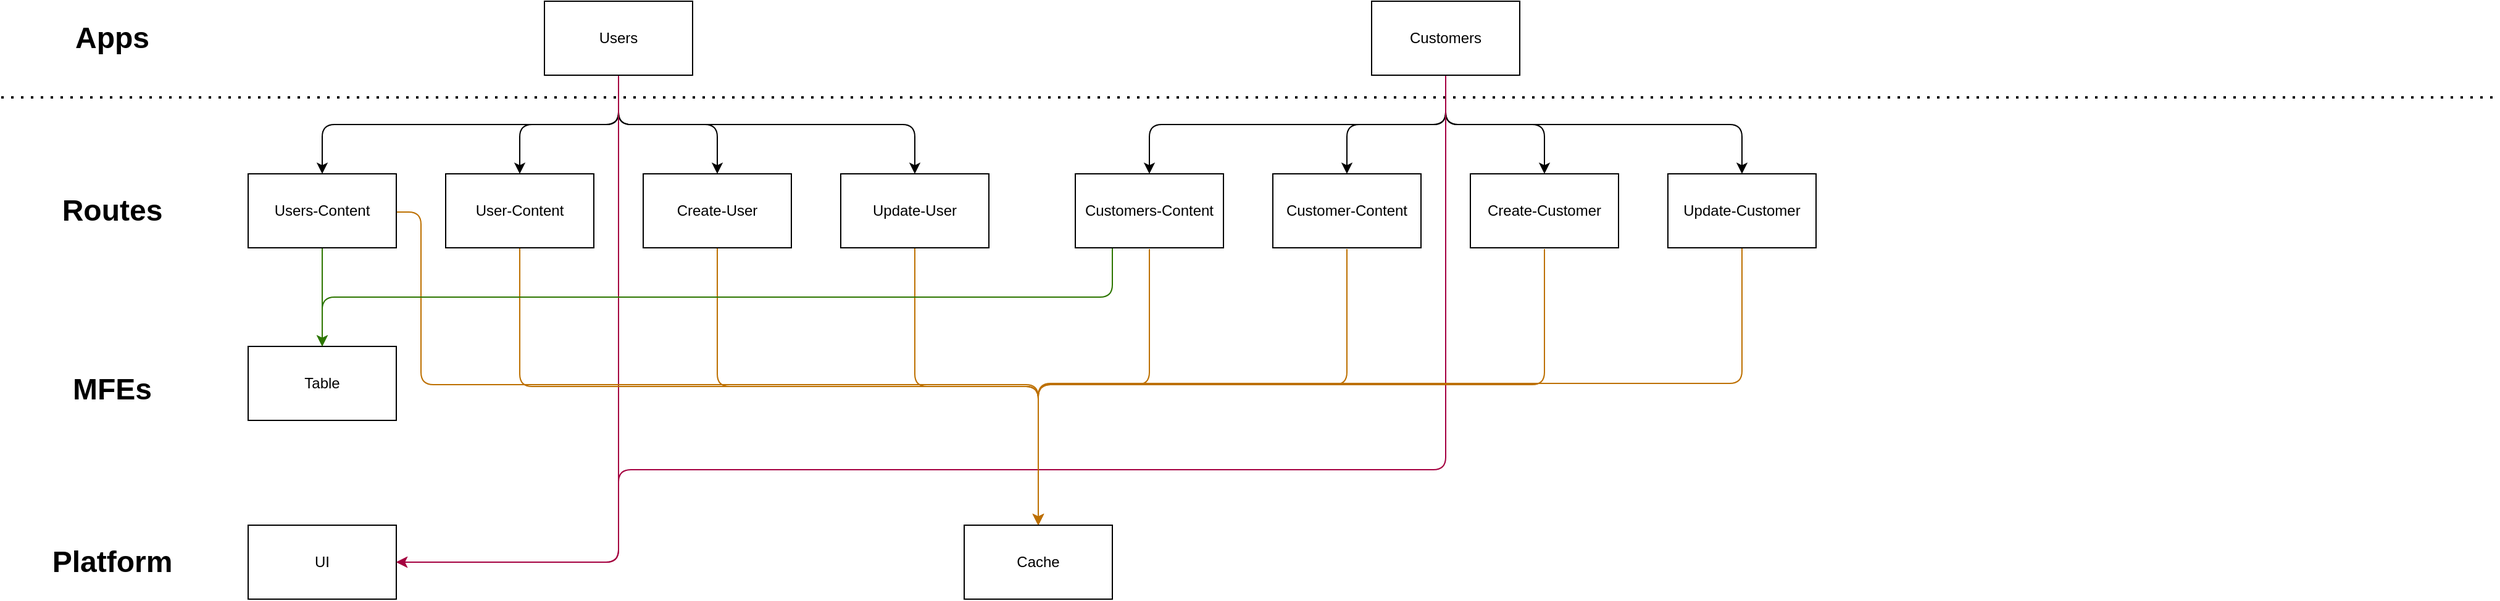 <mxfile>
    <diagram id="2qUQUTGB4DYSLTtqRWI2" name="Page-1">
        <mxGraphModel dx="1881" dy="520" grid="1" gridSize="10" guides="1" tooltips="1" connect="1" arrows="1" fold="1" page="1" pageScale="1" pageWidth="827" pageHeight="1169" math="0" shadow="0">
            <root>
                <mxCell id="0"/>
                <mxCell id="1" parent="0"/>
                <mxCell id="43" style="edgeStyle=elbowEdgeStyle;elbow=vertical;html=1;entryX=0.5;entryY=0;entryDx=0;entryDy=0;" edge="1" parent="1" source="2" target="38">
                    <mxGeometry relative="1" as="geometry"/>
                </mxCell>
                <mxCell id="44" style="edgeStyle=elbowEdgeStyle;elbow=vertical;html=1;entryX=0.5;entryY=0;entryDx=0;entryDy=0;" edge="1" parent="1" source="2" target="31">
                    <mxGeometry relative="1" as="geometry"/>
                </mxCell>
                <mxCell id="45" style="edgeStyle=elbowEdgeStyle;elbow=vertical;html=1;entryX=0.5;entryY=0;entryDx=0;entryDy=0;" edge="1" parent="1" source="2" target="33">
                    <mxGeometry relative="1" as="geometry"/>
                </mxCell>
                <mxCell id="46" style="edgeStyle=elbowEdgeStyle;elbow=vertical;html=1;entryX=0.5;entryY=0;entryDx=0;entryDy=0;" edge="1" parent="1" source="2" target="23">
                    <mxGeometry relative="1" as="geometry"/>
                </mxCell>
                <mxCell id="50" style="edgeStyle=elbowEdgeStyle;elbow=vertical;html=1;fillColor=#d80073;strokeColor=#A50040;" edge="1" parent="1" source="2" target="49">
                    <mxGeometry relative="1" as="geometry">
                        <Array as="points">
                            <mxPoint y="495"/>
                            <mxPoint x="100" y="510"/>
                        </Array>
                    </mxGeometry>
                </mxCell>
                <mxCell id="2" value="Users" style="rounded=0;whiteSpace=wrap;html=1;" vertex="1" parent="1">
                    <mxGeometry x="40" y="40" width="120" height="60" as="geometry"/>
                </mxCell>
                <mxCell id="68" style="edgeStyle=elbowEdgeStyle;elbow=vertical;html=1;entryX=0.5;entryY=0;entryDx=0;entryDy=0;fillColor=#f0a30a;strokeColor=#BD7000;" edge="1" parent="1" source="23" target="63">
                    <mxGeometry relative="1" as="geometry"/>
                </mxCell>
                <mxCell id="23" value="Update-User" style="rounded=0;whiteSpace=wrap;html=1;" vertex="1" parent="1">
                    <mxGeometry x="280" y="180" width="120" height="60" as="geometry"/>
                </mxCell>
                <mxCell id="25" value="&lt;h1&gt;Apps&lt;/h1&gt;" style="text;html=1;strokeColor=none;fillColor=none;align=center;verticalAlign=middle;whiteSpace=wrap;rounded=0;" vertex="1" parent="1">
                    <mxGeometry x="-340" y="55" width="60" height="30" as="geometry"/>
                </mxCell>
                <mxCell id="27" value="&lt;h1&gt;Routes&lt;/h1&gt;" style="text;html=1;strokeColor=none;fillColor=none;align=center;verticalAlign=middle;whiteSpace=wrap;rounded=0;" vertex="1" parent="1">
                    <mxGeometry x="-340" y="195" width="60" height="30" as="geometry"/>
                </mxCell>
                <mxCell id="28" value="&lt;h1&gt;MFEs&lt;/h1&gt;" style="text;html=1;strokeColor=none;fillColor=none;align=center;verticalAlign=middle;whiteSpace=wrap;rounded=0;" vertex="1" parent="1">
                    <mxGeometry x="-340" y="340" width="60" height="30" as="geometry"/>
                </mxCell>
                <mxCell id="29" value="&lt;h1&gt;Platform&lt;/h1&gt;" style="text;html=1;strokeColor=none;fillColor=none;align=center;verticalAlign=middle;whiteSpace=wrap;rounded=0;" vertex="1" parent="1">
                    <mxGeometry x="-340" y="480" width="60" height="30" as="geometry"/>
                </mxCell>
                <mxCell id="30" value="" style="endArrow=none;dashed=1;html=1;dashPattern=1 3;strokeWidth=2;" edge="1" parent="1">
                    <mxGeometry width="50" height="50" relative="1" as="geometry">
                        <mxPoint x="-400" y="118" as="sourcePoint"/>
                        <mxPoint x="1620.992" y="118" as="targetPoint"/>
                    </mxGeometry>
                </mxCell>
                <mxCell id="67" style="edgeStyle=elbowEdgeStyle;elbow=vertical;html=1;entryX=0.5;entryY=0;entryDx=0;entryDy=0;fillColor=#f0a30a;strokeColor=#BD7000;" edge="1" parent="1" source="31" target="63">
                    <mxGeometry relative="1" as="geometry">
                        <mxPoint x="180" y="460" as="targetPoint"/>
                    </mxGeometry>
                </mxCell>
                <mxCell id="31" value="User-Content" style="rounded=0;whiteSpace=wrap;html=1;" vertex="1" parent="1">
                    <mxGeometry x="-40" y="180" width="120" height="60" as="geometry"/>
                </mxCell>
                <mxCell id="66" style="edgeStyle=elbowEdgeStyle;elbow=vertical;html=1;entryX=0.5;entryY=0;entryDx=0;entryDy=0;fillColor=#f0a30a;strokeColor=#BD7000;" edge="1" parent="1" source="33" target="63">
                    <mxGeometry relative="1" as="geometry"/>
                </mxCell>
                <mxCell id="33" value="Create-User" style="rounded=0;whiteSpace=wrap;html=1;" vertex="1" parent="1">
                    <mxGeometry x="120" y="180" width="120" height="60" as="geometry"/>
                </mxCell>
                <mxCell id="48" value="" style="edgeStyle=elbowEdgeStyle;elbow=vertical;html=1;fillColor=#60a917;strokeColor=#2D7600;" edge="1" parent="1" source="38" target="47">
                    <mxGeometry relative="1" as="geometry"/>
                </mxCell>
                <mxCell id="69" style="edgeStyle=orthogonalEdgeStyle;html=1;exitX=1;exitY=0.5;exitDx=0;exitDy=0;entryX=0.5;entryY=0;entryDx=0;entryDy=0;fillColor=#f0a30a;strokeColor=#BD7000;" edge="1" parent="1" target="63">
                    <mxGeometry relative="1" as="geometry">
                        <mxPoint x="-80" y="211" as="sourcePoint"/>
                        <mxPoint x="180" y="471" as="targetPoint"/>
                        <Array as="points">
                            <mxPoint x="-60" y="211"/>
                            <mxPoint x="-60" y="351"/>
                            <mxPoint x="440" y="351"/>
                        </Array>
                    </mxGeometry>
                </mxCell>
                <mxCell id="38" value="Users-Content" style="rounded=0;whiteSpace=wrap;html=1;" vertex="1" parent="1">
                    <mxGeometry x="-200" y="180" width="120" height="60" as="geometry"/>
                </mxCell>
                <mxCell id="47" value="Table" style="rounded=0;whiteSpace=wrap;html=1;" vertex="1" parent="1">
                    <mxGeometry x="-200" y="320" width="120" height="60" as="geometry"/>
                </mxCell>
                <mxCell id="49" value="UI" style="rounded=0;whiteSpace=wrap;html=1;" vertex="1" parent="1">
                    <mxGeometry x="-200" y="465" width="120" height="60" as="geometry"/>
                </mxCell>
                <mxCell id="53" style="edgeStyle=elbowEdgeStyle;elbow=vertical;html=1;entryX=0.5;entryY=0;entryDx=0;entryDy=0;" edge="1" parent="1" source="57" target="61">
                    <mxGeometry relative="1" as="geometry"/>
                </mxCell>
                <mxCell id="54" style="edgeStyle=elbowEdgeStyle;elbow=vertical;html=1;entryX=0.5;entryY=0;entryDx=0;entryDy=0;" edge="1" parent="1" source="57" target="59">
                    <mxGeometry relative="1" as="geometry"/>
                </mxCell>
                <mxCell id="55" style="edgeStyle=elbowEdgeStyle;elbow=vertical;html=1;entryX=0.5;entryY=0;entryDx=0;entryDy=0;" edge="1" parent="1" source="57" target="60">
                    <mxGeometry relative="1" as="geometry"/>
                </mxCell>
                <mxCell id="56" style="edgeStyle=elbowEdgeStyle;elbow=vertical;html=1;entryX=0.5;entryY=0;entryDx=0;entryDy=0;" edge="1" parent="1" source="57" target="58">
                    <mxGeometry relative="1" as="geometry"/>
                </mxCell>
                <mxCell id="78" style="edgeStyle=orthogonalEdgeStyle;html=1;exitX=0.5;exitY=1;exitDx=0;exitDy=0;entryX=1;entryY=0.5;entryDx=0;entryDy=0;fillColor=#d80073;strokeColor=#A50040;" edge="1" parent="1" source="57" target="49">
                    <mxGeometry relative="1" as="geometry">
                        <Array as="points">
                            <mxPoint x="770" y="420"/>
                            <mxPoint x="100" y="420"/>
                            <mxPoint x="100" y="495"/>
                        </Array>
                    </mxGeometry>
                </mxCell>
                <mxCell id="57" value="Customers" style="rounded=0;whiteSpace=wrap;html=1;" vertex="1" parent="1">
                    <mxGeometry x="710" y="40" width="120" height="60" as="geometry"/>
                </mxCell>
                <mxCell id="76" style="edgeStyle=orthogonalEdgeStyle;html=1;entryX=0.5;entryY=0;entryDx=0;entryDy=0;fillColor=#f0a30a;strokeColor=#BD7000;exitX=0.5;exitY=1;exitDx=0;exitDy=0;" edge="1" parent="1" source="58" target="63">
                    <mxGeometry relative="1" as="geometry">
                        <mxPoint x="1330" y="210" as="sourcePoint"/>
                        <mxPoint x="500" y="435" as="targetPoint"/>
                        <Array as="points">
                            <mxPoint x="1010" y="350"/>
                            <mxPoint x="440" y="350"/>
                        </Array>
                    </mxGeometry>
                </mxCell>
                <mxCell id="58" value="Update-Customer" style="rounded=0;whiteSpace=wrap;html=1;" vertex="1" parent="1">
                    <mxGeometry x="950" y="180" width="120" height="60" as="geometry"/>
                </mxCell>
                <mxCell id="74" style="edgeStyle=orthogonalEdgeStyle;html=1;entryX=0.5;entryY=0;entryDx=0;entryDy=0;fillColor=#f0a30a;strokeColor=#BD7000;" edge="1" parent="1" target="63">
                    <mxGeometry relative="1" as="geometry">
                        <mxPoint x="690" y="241" as="sourcePoint"/>
                        <mxPoint x="180" y="466" as="targetPoint"/>
                        <Array as="points">
                            <mxPoint x="690" y="351"/>
                            <mxPoint x="440" y="351"/>
                        </Array>
                    </mxGeometry>
                </mxCell>
                <mxCell id="59" value="Customer-Content" style="rounded=0;whiteSpace=wrap;html=1;" vertex="1" parent="1">
                    <mxGeometry x="630" y="180" width="120" height="60" as="geometry"/>
                </mxCell>
                <mxCell id="75" style="edgeStyle=orthogonalEdgeStyle;html=1;entryX=0.5;entryY=0;entryDx=0;entryDy=0;fillColor=#f0a30a;strokeColor=#BD7000;" edge="1" parent="1" target="63">
                    <mxGeometry relative="1" as="geometry">
                        <mxPoint x="850" y="241" as="sourcePoint"/>
                        <mxPoint x="180" y="466" as="targetPoint"/>
                        <Array as="points">
                            <mxPoint x="850" y="351"/>
                            <mxPoint x="440" y="351"/>
                        </Array>
                    </mxGeometry>
                </mxCell>
                <mxCell id="60" value="Create-Customer" style="rounded=0;whiteSpace=wrap;html=1;" vertex="1" parent="1">
                    <mxGeometry x="790" y="180" width="120" height="60" as="geometry"/>
                </mxCell>
                <mxCell id="72" style="edgeStyle=orthogonalEdgeStyle;html=1;exitX=0.25;exitY=1;exitDx=0;exitDy=0;entryX=0.5;entryY=0;entryDx=0;entryDy=0;fillColor=#60a917;strokeColor=#2D7600;" edge="1" parent="1" source="61" target="47">
                    <mxGeometry relative="1" as="geometry"/>
                </mxCell>
                <mxCell id="73" style="edgeStyle=orthogonalEdgeStyle;html=1;entryX=0.5;entryY=0;entryDx=0;entryDy=0;fillColor=#f0a30a;strokeColor=#BD7000;" edge="1" parent="1" target="63">
                    <mxGeometry relative="1" as="geometry">
                        <mxPoint x="530" y="241" as="sourcePoint"/>
                        <mxPoint x="180" y="466" as="targetPoint"/>
                        <Array as="points">
                            <mxPoint x="530" y="351"/>
                            <mxPoint x="440" y="351"/>
                        </Array>
                    </mxGeometry>
                </mxCell>
                <mxCell id="61" value="Customers-Content" style="rounded=0;whiteSpace=wrap;html=1;" vertex="1" parent="1">
                    <mxGeometry x="470" y="180" width="120" height="60" as="geometry"/>
                </mxCell>
                <mxCell id="63" value="Cache" style="rounded=0;whiteSpace=wrap;html=1;" vertex="1" parent="1">
                    <mxGeometry x="380" y="465" width="120" height="60" as="geometry"/>
                </mxCell>
            </root>
        </mxGraphModel>
    </diagram>
</mxfile>